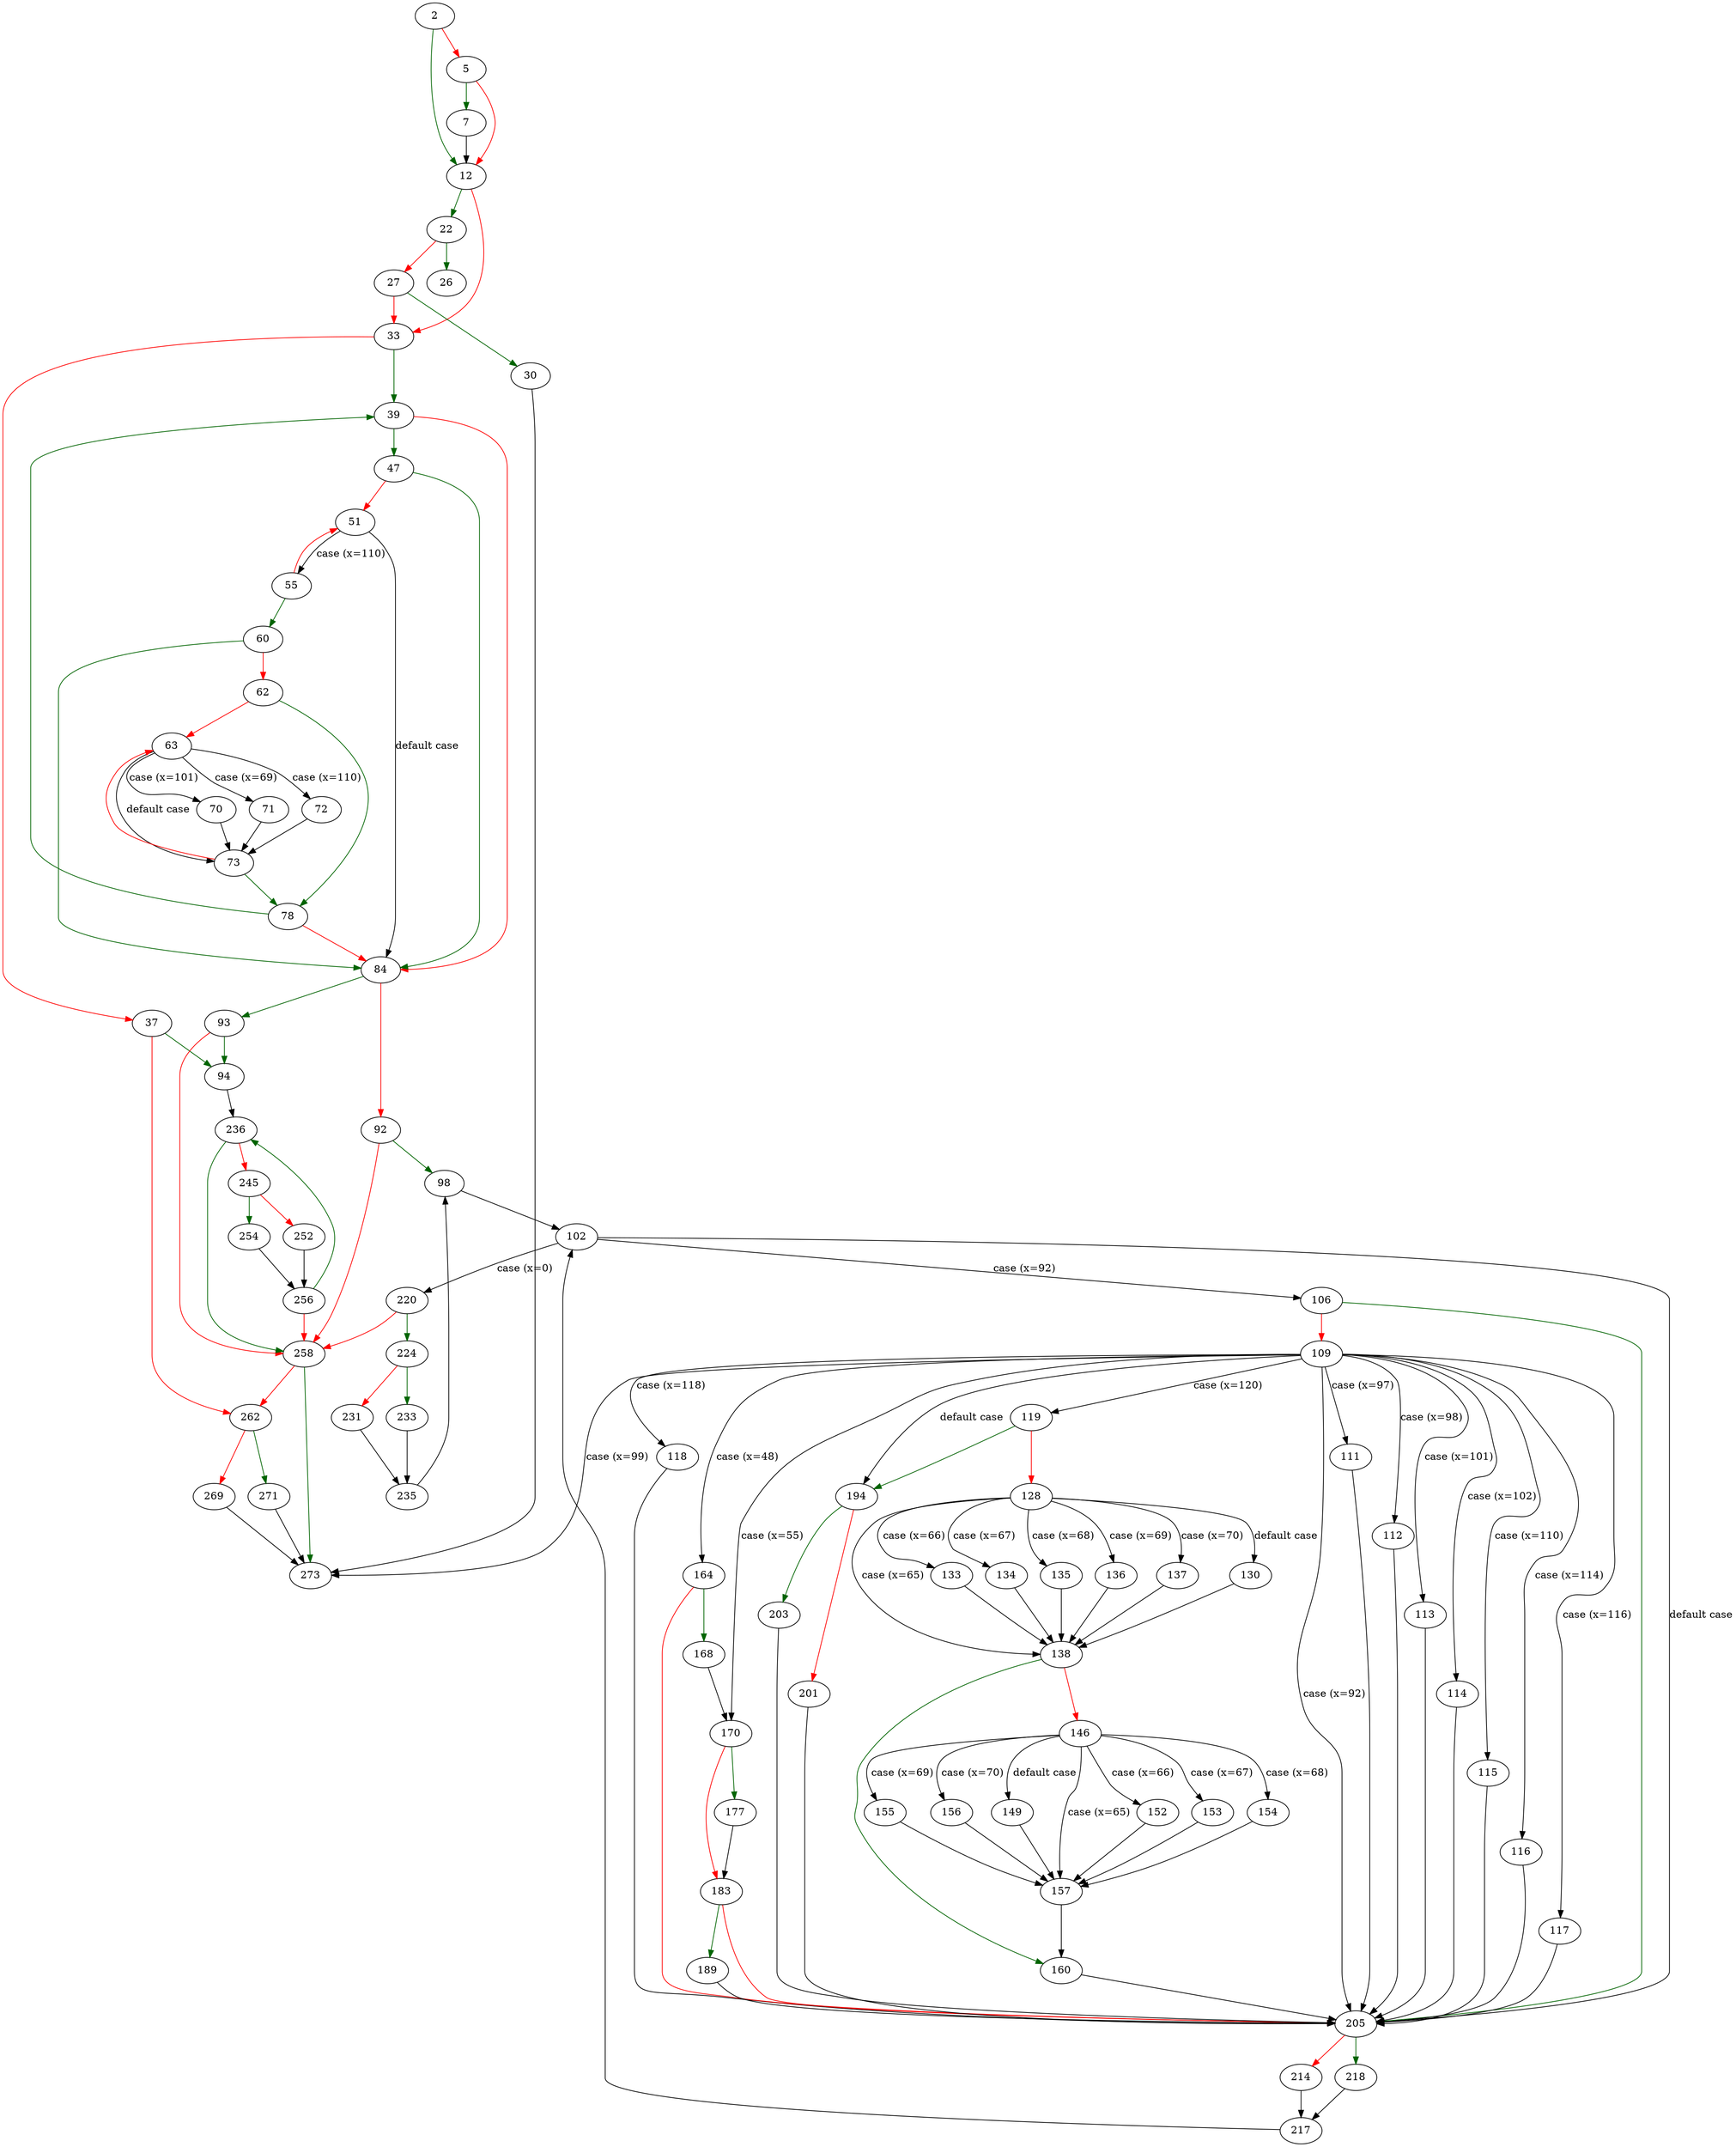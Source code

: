 strict digraph "main" {
	// Node definitions.
	2 [entry=true];
	12;
	5;
	7;
	22;
	33;
	26;
	27;
	30;
	273;
	39;
	37;
	94;
	262;
	47;
	84;
	51;
	55;
	60;
	62;
	78;
	63;
	70;
	71;
	72;
	73;
	93;
	92;
	98;
	258;
	236;
	102;
	220;
	106;
	205;
	109;
	111;
	112;
	113;
	114;
	115;
	116;
	117;
	118;
	119;
	164;
	170;
	194;
	128;
	138;
	133;
	134;
	135;
	136;
	137;
	130;
	160;
	146;
	157;
	152;
	153;
	154;
	155;
	156;
	149;
	168;
	177;
	183;
	189;
	203;
	201;
	218;
	214;
	217;
	224;
	233;
	231;
	235;
	245;
	254;
	252;
	256;
	271;
	269;

	// Edge definitions.
	2 -> 12 [
		color=darkgreen
		cond=true
	];
	2 -> 5 [
		color=red
		cond=false
	];
	12 -> 22 [
		color=darkgreen
		cond=true
	];
	12 -> 33 [
		color=red
		cond=false
	];
	5 -> 12 [
		color=red
		cond=false
	];
	5 -> 7 [
		color=darkgreen
		cond=true
	];
	7 -> 12;
	22 -> 26 [
		color=darkgreen
		cond=true
	];
	22 -> 27 [
		color=red
		cond=false
	];
	33 -> 39 [
		color=darkgreen
		cond=true
	];
	33 -> 37 [
		color=red
		cond=false
	];
	27 -> 33 [
		color=red
		cond=false
	];
	27 -> 30 [
		color=darkgreen
		cond=true
	];
	30 -> 273;
	39 -> 47 [
		color=darkgreen
		cond=true
	];
	39 -> 84 [
		color=red
		cond=false
	];
	37 -> 94 [
		color=darkgreen
		cond=true
	];
	37 -> 262 [
		color=red
		cond=false
	];
	94 -> 236;
	262 -> 271 [
		color=darkgreen
		cond=true
	];
	262 -> 269 [
		color=red
		cond=false
	];
	47 -> 84 [
		color=darkgreen
		cond=true
	];
	47 -> 51 [
		color=red
		cond=false
	];
	84 -> 93 [
		color=darkgreen
		cond=true
	];
	84 -> 92 [
		color=red
		cond=false
	];
	51 -> 84 [
		cond="default case"
		label="default case"
	];
	51 -> 55 [
		cond="case (x=110)"
		label="case (x=110)"
	];
	55 -> 51 [
		color=red
		cond=false
	];
	55 -> 60 [
		color=darkgreen
		cond=true
	];
	60 -> 84 [
		color=darkgreen
		cond=true
	];
	60 -> 62 [
		color=red
		cond=false
	];
	62 -> 78 [
		color=darkgreen
		cond=true
	];
	62 -> 63 [
		color=red
		cond=false
	];
	78 -> 39 [
		color=darkgreen
		cond=true
	];
	78 -> 84 [
		color=red
		cond=false
	];
	63 -> 70 [
		cond="case (x=101)"
		label="case (x=101)"
	];
	63 -> 71 [
		cond="case (x=69)"
		label="case (x=69)"
	];
	63 -> 72 [
		cond="case (x=110)"
		label="case (x=110)"
	];
	63 -> 73 [
		cond="default case"
		label="default case"
	];
	70 -> 73;
	71 -> 73;
	72 -> 73;
	73 -> 78 [
		color=darkgreen
		cond=true
	];
	73 -> 63 [
		color=red
		cond=false
	];
	93 -> 94 [
		color=darkgreen
		cond=true
	];
	93 -> 258 [
		color=red
		cond=false
	];
	92 -> 98 [
		color=darkgreen
		cond=true
	];
	92 -> 258 [
		color=red
		cond=false
	];
	98 -> 102;
	258 -> 273 [
		color=darkgreen
		cond=true
	];
	258 -> 262 [
		color=red
		cond=false
	];
	236 -> 258 [
		color=darkgreen
		cond=true
	];
	236 -> 245 [
		color=red
		cond=false
	];
	102 -> 220 [
		cond="case (x=0)"
		label="case (x=0)"
	];
	102 -> 106 [
		cond="case (x=92)"
		label="case (x=92)"
	];
	102 -> 205 [
		cond="default case"
		label="default case"
	];
	220 -> 258 [
		color=red
		cond=false
	];
	220 -> 224 [
		color=darkgreen
		cond=true
	];
	106 -> 205 [
		color=darkgreen
		cond=true
	];
	106 -> 109 [
		color=red
		cond=false
	];
	205 -> 218 [
		color=darkgreen
		cond=true
	];
	205 -> 214 [
		color=red
		cond=false
	];
	109 -> 273 [
		cond="case (x=99)"
		label="case (x=99)"
	];
	109 -> 205 [
		cond="case (x=92)"
		label="case (x=92)"
	];
	109 -> 111 [
		cond="case (x=97)"
		label="case (x=97)"
	];
	109 -> 112 [
		cond="case (x=98)"
		label="case (x=98)"
	];
	109 -> 113 [
		cond="case (x=101)"
		label="case (x=101)"
	];
	109 -> 114 [
		cond="case (x=102)"
		label="case (x=102)"
	];
	109 -> 115 [
		cond="case (x=110)"
		label="case (x=110)"
	];
	109 -> 116 [
		cond="case (x=114)"
		label="case (x=114)"
	];
	109 -> 117 [
		cond="case (x=116)"
		label="case (x=116)"
	];
	109 -> 118 [
		cond="case (x=118)"
		label="case (x=118)"
	];
	109 -> 119 [
		cond="case (x=120)"
		label="case (x=120)"
	];
	109 -> 164 [
		cond="case (x=48)"
		label="case (x=48)"
	];
	109 -> 170 [
		cond="case (x=55)"
		label="case (x=55)"
	];
	109 -> 194 [
		cond="default case"
		label="default case"
	];
	111 -> 205;
	112 -> 205;
	113 -> 205;
	114 -> 205;
	115 -> 205;
	116 -> 205;
	117 -> 205;
	118 -> 205;
	119 -> 194 [
		color=darkgreen
		cond=true
	];
	119 -> 128 [
		color=red
		cond=false
	];
	164 -> 205 [
		color=red
		cond=false
	];
	164 -> 168 [
		color=darkgreen
		cond=true
	];
	170 -> 177 [
		color=darkgreen
		cond=true
	];
	170 -> 183 [
		color=red
		cond=false
	];
	194 -> 203 [
		color=darkgreen
		cond=true
	];
	194 -> 201 [
		color=red
		cond=false
	];
	128 -> 138 [
		cond="case (x=65)"
		label="case (x=65)"
	];
	128 -> 133 [
		cond="case (x=66)"
		label="case (x=66)"
	];
	128 -> 134 [
		cond="case (x=67)"
		label="case (x=67)"
	];
	128 -> 135 [
		cond="case (x=68)"
		label="case (x=68)"
	];
	128 -> 136 [
		cond="case (x=69)"
		label="case (x=69)"
	];
	128 -> 137 [
		cond="case (x=70)"
		label="case (x=70)"
	];
	128 -> 130 [
		cond="default case"
		label="default case"
	];
	138 -> 160 [
		color=darkgreen
		cond=true
	];
	138 -> 146 [
		color=red
		cond=false
	];
	133 -> 138;
	134 -> 138;
	135 -> 138;
	136 -> 138;
	137 -> 138;
	130 -> 138;
	160 -> 205;
	146 -> 157 [
		cond="case (x=65)"
		label="case (x=65)"
	];
	146 -> 152 [
		cond="case (x=66)"
		label="case (x=66)"
	];
	146 -> 153 [
		cond="case (x=67)"
		label="case (x=67)"
	];
	146 -> 154 [
		cond="case (x=68)"
		label="case (x=68)"
	];
	146 -> 155 [
		cond="case (x=69)"
		label="case (x=69)"
	];
	146 -> 156 [
		cond="case (x=70)"
		label="case (x=70)"
	];
	146 -> 149 [
		cond="default case"
		label="default case"
	];
	157 -> 160;
	152 -> 157;
	153 -> 157;
	154 -> 157;
	155 -> 157;
	156 -> 157;
	149 -> 157;
	168 -> 170;
	177 -> 183;
	183 -> 205 [
		color=red
		cond=false
	];
	183 -> 189 [
		color=darkgreen
		cond=true
	];
	189 -> 205;
	203 -> 205;
	201 -> 205;
	218 -> 217;
	214 -> 217;
	217 -> 102;
	224 -> 233 [
		color=darkgreen
		cond=true
	];
	224 -> 231 [
		color=red
		cond=false
	];
	233 -> 235;
	231 -> 235;
	235 -> 98;
	245 -> 254 [
		color=darkgreen
		cond=true
	];
	245 -> 252 [
		color=red
		cond=false
	];
	254 -> 256;
	252 -> 256;
	256 -> 258 [
		color=red
		cond=false
	];
	256 -> 236 [
		color=darkgreen
		cond=true
	];
	271 -> 273;
	269 -> 273;
}